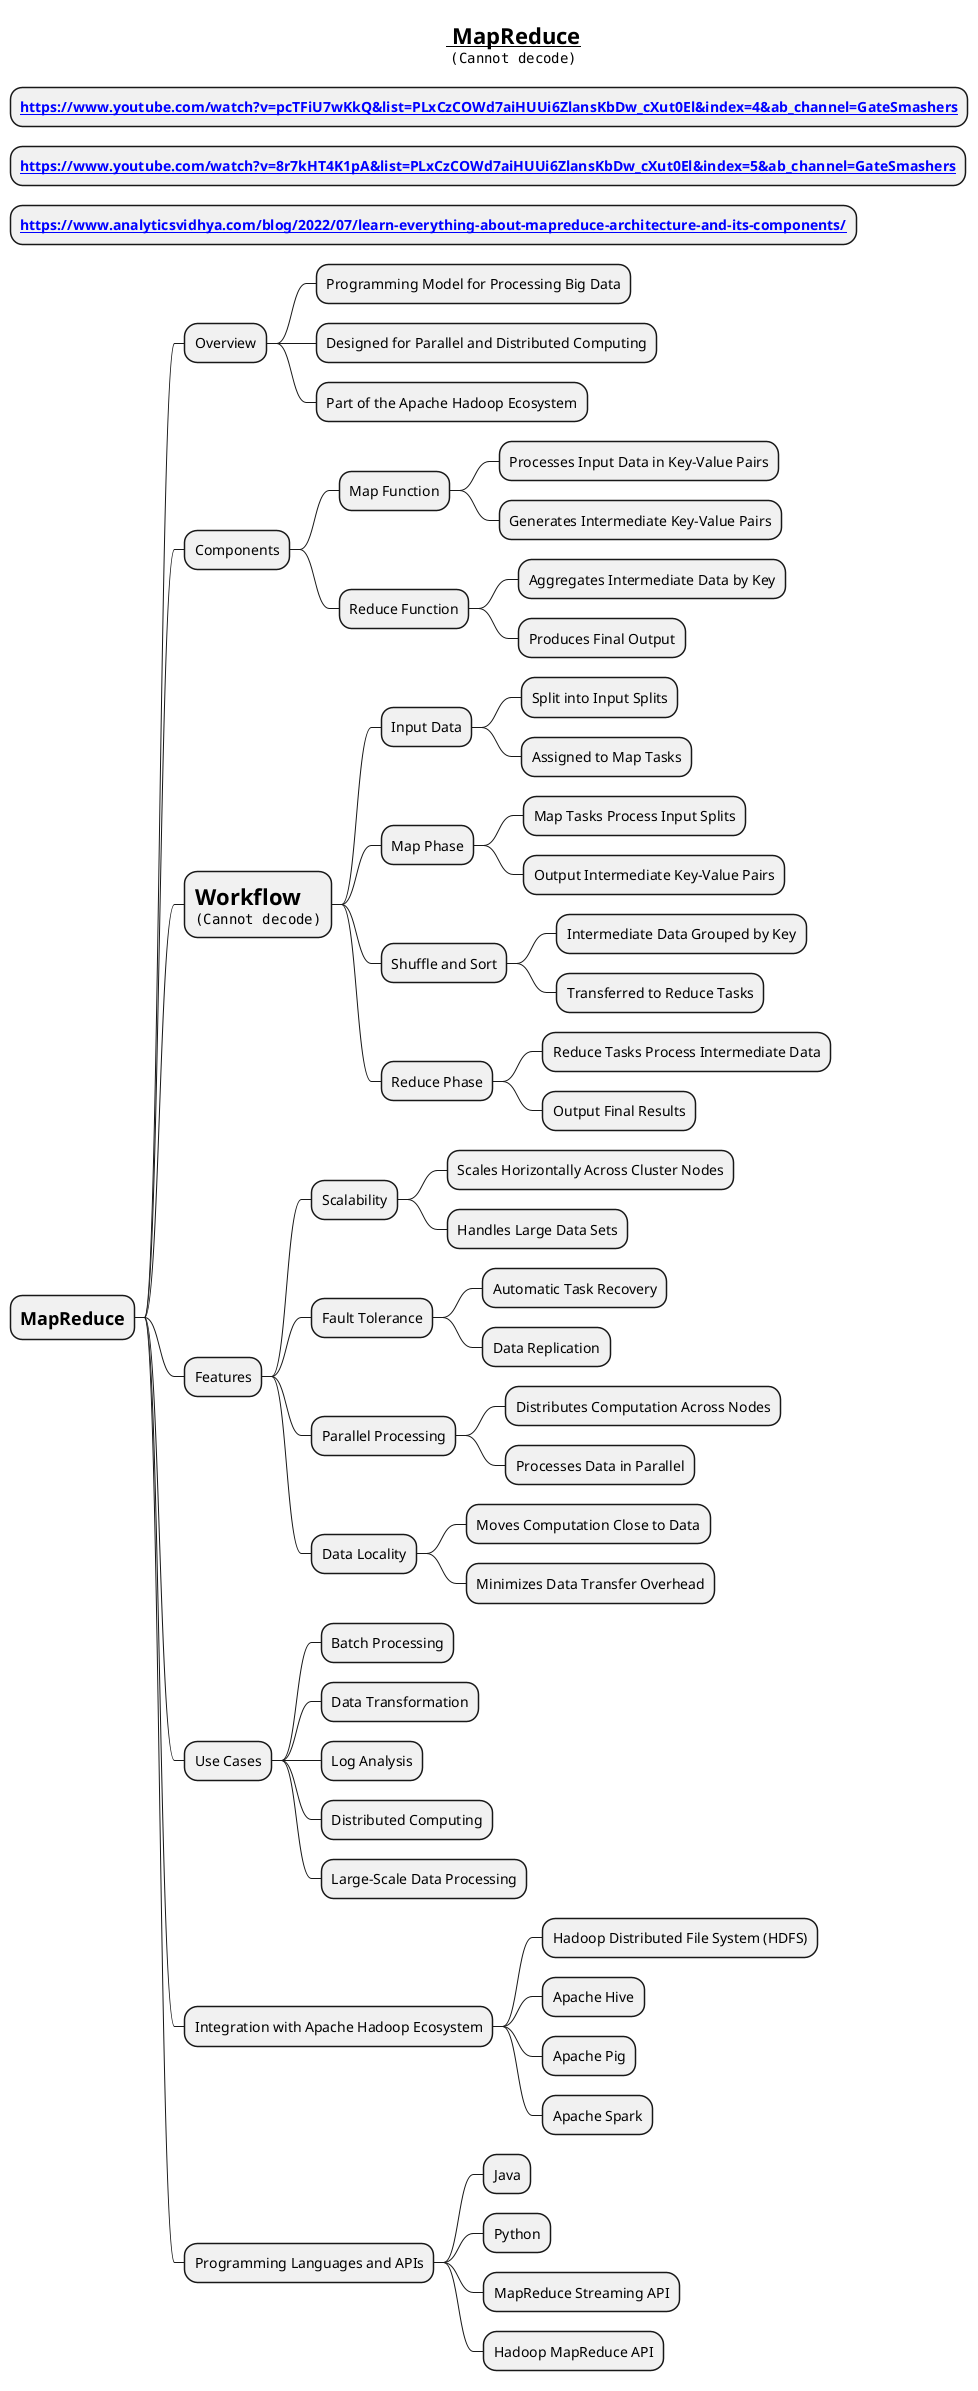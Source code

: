 @startmindmap
title =__ MapReduce__\n<img:images/img_9.png>

* **[[https://www.youtube.com/watch?v=pcTFiU7wKkQ&list=PLxCzCOWd7aiHUUi6ZlansKbDw_cXut0El&index=4&ab_channel=GateSmashers]]**
* **[[https://www.youtube.com/watch?v=8r7kHT4K1pA&list=PLxCzCOWd7aiHUUi6ZlansKbDw_cXut0El&index=5&ab_channel=GateSmashers]]**
* **[[https://www.analyticsvidhya.com/blog/2022/07/learn-everything-about-mapreduce-architecture-and-its-components/]]**

* =MapReduce
** Overview
*** Programming Model for Processing Big Data
*** Designed for Parallel and Distributed Computing
*** Part of the Apache Hadoop Ecosystem

** Components
*** Map Function
**** Processes Input Data in Key-Value Pairs
**** Generates Intermediate Key-Value Pairs
*** Reduce Function
**** Aggregates Intermediate Data by Key
**** Produces Final Output

** =**Workflow**\n<img:images/img_8.png>
*** Input Data
**** Split into Input Splits
**** Assigned to Map Tasks
*** Map Phase
**** Map Tasks Process Input Splits
**** Output Intermediate Key-Value Pairs
*** Shuffle and Sort
**** Intermediate Data Grouped by Key
**** Transferred to Reduce Tasks
*** Reduce Phase
**** Reduce Tasks Process Intermediate Data
**** Output Final Results

** Features
*** Scalability
**** Scales Horizontally Across Cluster Nodes
**** Handles Large Data Sets
*** Fault Tolerance
**** Automatic Task Recovery
**** Data Replication
*** Parallel Processing
**** Distributes Computation Across Nodes
**** Processes Data in Parallel
*** Data Locality
**** Moves Computation Close to Data
**** Minimizes Data Transfer Overhead

** Use Cases
*** Batch Processing
*** Data Transformation
*** Log Analysis
*** Distributed Computing
*** Large-Scale Data Processing

** Integration with Apache Hadoop Ecosystem
*** Hadoop Distributed File System (HDFS)
*** Apache Hive
*** Apache Pig
*** Apache Spark

** Programming Languages and APIs
*** Java
*** Python
*** MapReduce Streaming API
*** Hadoop MapReduce API

@endmindmap
